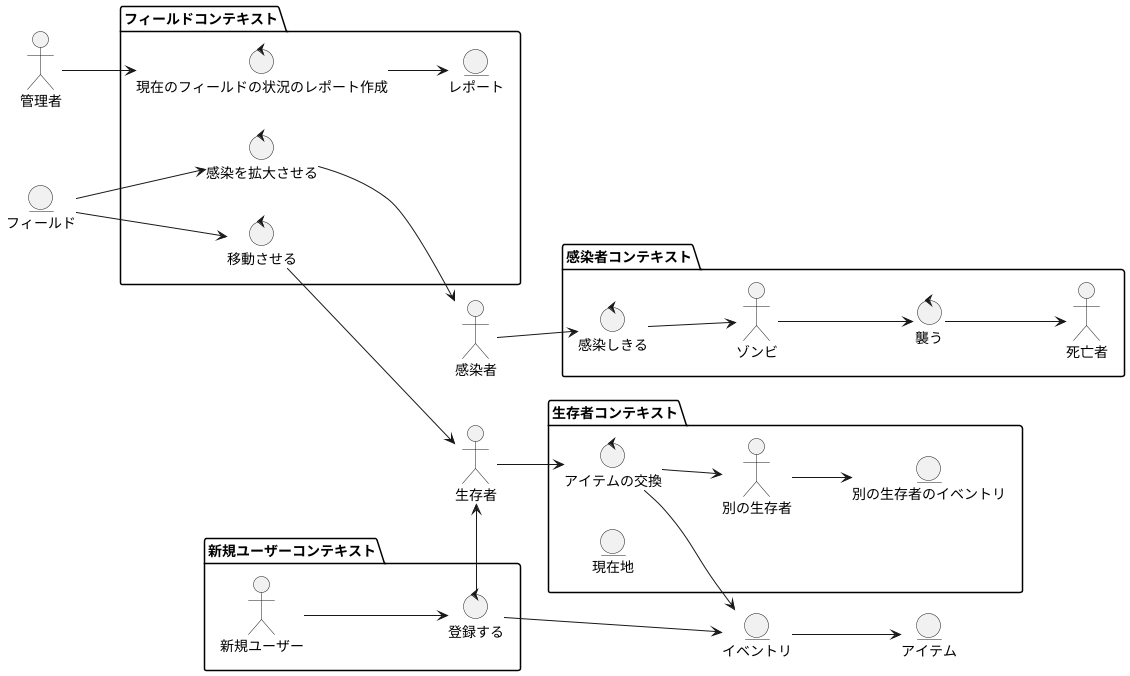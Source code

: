 @startuml robustness

left to right direction

actor 生存者
entity フィールド
entity イベントリ
entity アイテム
actor 感染者
actor 管理者

イベントリ --> アイテム

package "新規ユーザーコンテキスト"{
    control 登録する    
    actor 新規ユーザー
    
    新規ユーザー --> 登録する
    登録する --> イベントリ
    登録する -> 生存者
}

package "生存者コンテキスト"{
    control アイテムの交換
    
    entity 現在地
    entity 別の生存者のイベントリ    
    actor 別の生存者

    生存者 --> アイテムの交換
    アイテムの交換 --> イベントリ
    アイテムの交換 --> 別の生存者
    別の生存者 --> 別の生存者のイベントリ    
}

package "感染者コンテキスト"{
    control 感染しきる
    control 襲う
    
    entity 現在地
    entity 別の生存者のイベントリ    
    
    actor ゾンビ
    actor 死亡者

    感染者 --> 感染しきる
    感染しきる --> ゾンビ
    ゾンビ --> 襲う
    襲う --> 死亡者
}

package "フィールドコンテキスト"{

    control 現在のフィールドの状況のレポート作成
    control 感染を拡大させる
    control 移動させる
    
    entity レポート    

    管理者 --> 現在のフィールドの状況のレポート作成
    現在のフィールドの状況のレポート作成 --> レポート
    フィールド --> 感染を拡大させる
    感染を拡大させる --> 感染者
    フィールド --> 移動させる
    移動させる --> 生存者
}

@enduml